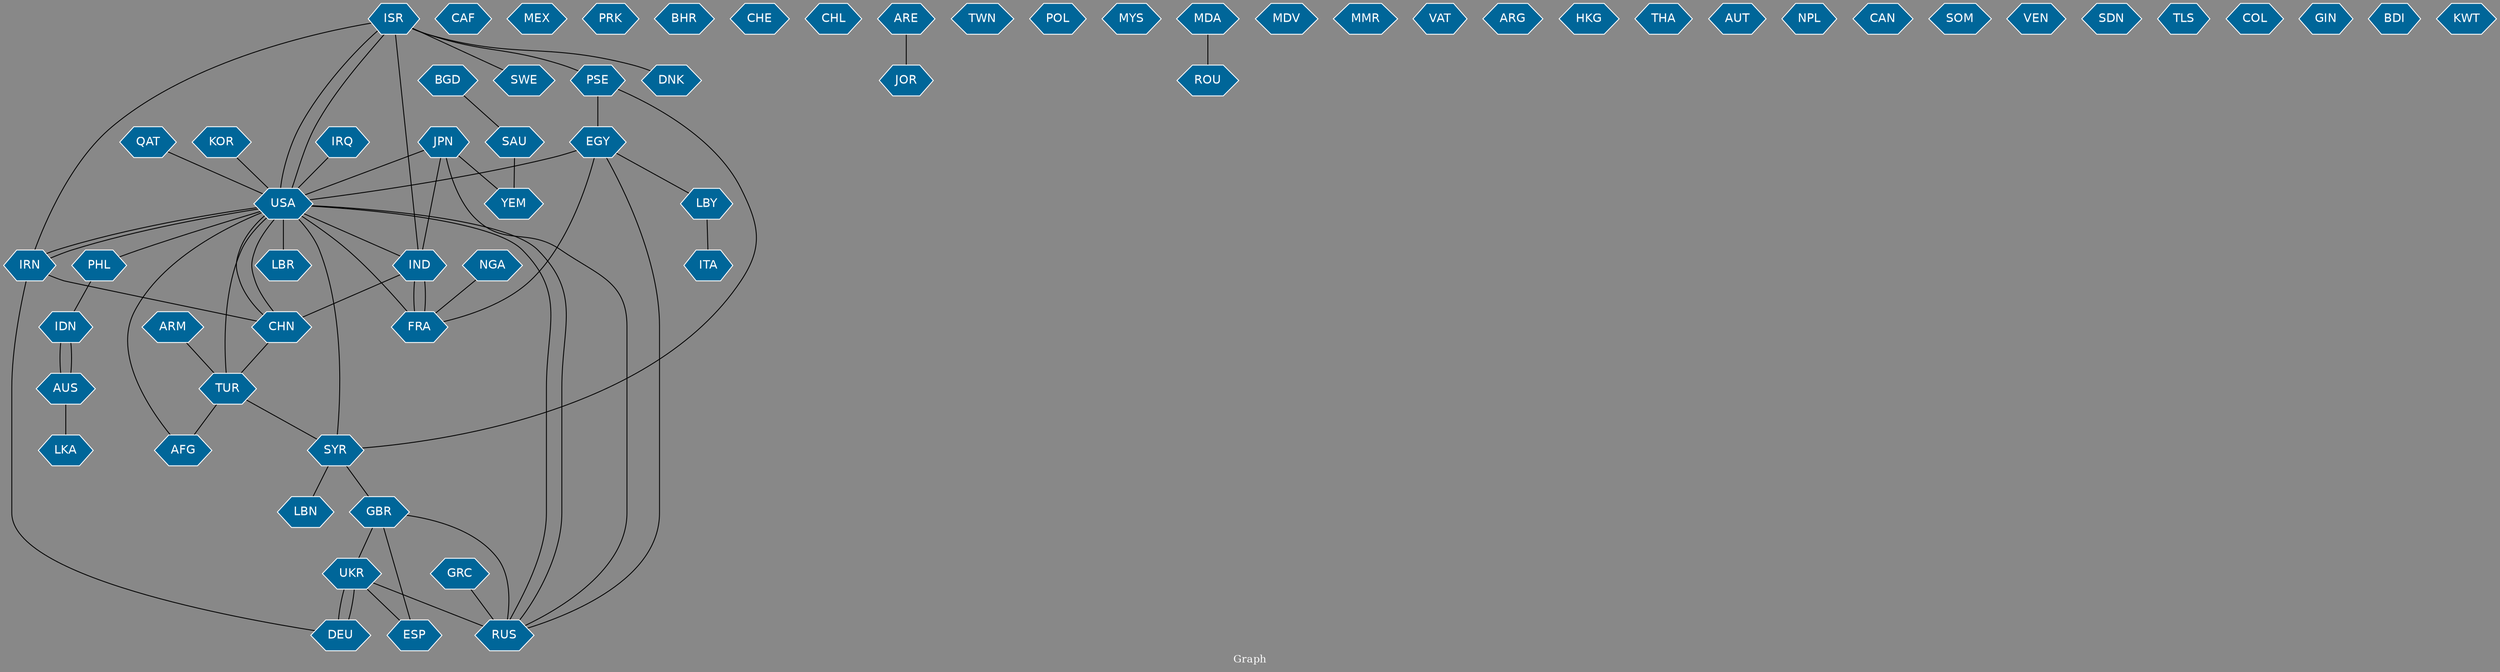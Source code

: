 // Countries together in item graph
graph {
	graph [bgcolor="#888888" fontcolor=white fontsize=12 label="Graph" outputorder=edgesfirst overlap=prism]
	node [color=white fillcolor="#006699" fontcolor=white fontname=Helvetica shape=hexagon style=filled]
	edge [arrowhead=open color=black fontcolor=white fontname=Courier fontsize=12]
		ISR [label=ISR]
		DNK [label=DNK]
		TUR [label=TUR]
		CAF [label=CAF]
		DEU [label=DEU]
		SYR [label=SYR]
		LBN [label=LBN]
		USA [label=USA]
		IRN [label=IRN]
		EGY [label=EGY]
		UKR [label=UKR]
		MEX [label=MEX]
		PSE [label=PSE]
		PRK [label=PRK]
		BHR [label=BHR]
		IND [label=IND]
		JPN [label=JPN]
		YEM [label=YEM]
		RUS [label=RUS]
		GBR [label=GBR]
		IRQ [label=IRQ]
		FRA [label=FRA]
		CHE [label=CHE]
		ITA [label=ITA]
		CHL [label=CHL]
		AUS [label=AUS]
		ARM [label=ARM]
		SWE [label=SWE]
		ARE [label=ARE]
		LKA [label=LKA]
		JOR [label=JOR]
		TWN [label=TWN]
		ESP [label=ESP]
		IDN [label=IDN]
		GRC [label=GRC]
		POL [label=POL]
		CHN [label=CHN]
		MYS [label=MYS]
		QAT [label=QAT]
		MDA [label=MDA]
		ROU [label=ROU]
		SAU [label=SAU]
		PHL [label=PHL]
		MDV [label=MDV]
		KOR [label=KOR]
		MMR [label=MMR]
		VAT [label=VAT]
		ARG [label=ARG]
		HKG [label=HKG]
		AFG [label=AFG]
		LBY [label=LBY]
		BGD [label=BGD]
		LBR [label=LBR]
		NGA [label=NGA]
		THA [label=THA]
		AUT [label=AUT]
		NPL [label=NPL]
		CAN [label=CAN]
		SOM [label=SOM]
		VEN [label=VEN]
		SDN [label=SDN]
		TLS [label=TLS]
		COL [label=COL]
		GIN [label=GIN]
		BDI [label=BDI]
		KWT [label=KWT]
			GRC -- RUS [weight=1]
			USA -- ISR [weight=1]
			ISR -- DNK [weight=1]
			DEU -- UKR [weight=1]
			TUR -- SYR [weight=1]
			ISR -- PSE [weight=2]
			UKR -- RUS [weight=4]
			JPN -- USA [weight=1]
			KOR -- USA [weight=1]
			CHN -- USA [weight=1]
			USA -- LBR [weight=1]
			QAT -- USA [weight=1]
			EGY -- RUS [weight=1]
			SAU -- YEM [weight=1]
			ISR -- IND [weight=1]
			IRQ -- USA [weight=1]
			UKR -- DEU [weight=2]
			CHN -- TUR [weight=1]
			TUR -- AFG [weight=1]
			PSE -- EGY [weight=1]
			ARM -- TUR [weight=1]
			IRN -- CHN [weight=1]
			JPN -- YEM [weight=1]
			USA -- IND [weight=1]
			FRA -- IND [weight=1]
			USA -- SYR [weight=1]
			PSE -- SYR [weight=1]
			NGA -- FRA [weight=1]
			AFG -- USA [weight=1]
			GBR -- UKR [weight=2]
			EGY -- USA [weight=1]
			USA -- PHL [weight=1]
			IRN -- DEU [weight=1]
			AUS -- LKA [weight=1]
			RUS -- USA [weight=1]
			EGY -- FRA [weight=1]
			ISR -- IRN [weight=2]
			SYR -- LBN [weight=1]
			IND -- CHN [weight=2]
			USA -- RUS [weight=1]
			USA -- FRA [weight=2]
			LBY -- ITA [weight=1]
			IRN -- USA [weight=1]
			JPN -- RUS [weight=1]
			ISR -- USA [weight=1]
			BGD -- SAU [weight=1]
			USA -- CHN [weight=1]
			ARE -- JOR [weight=1]
			GBR -- RUS [weight=1]
			EGY -- LBY [weight=1]
			TUR -- USA [weight=1]
			JPN -- IND [weight=1]
			GBR -- ESP [weight=1]
			SYR -- GBR [weight=1]
			MDA -- ROU [weight=1]
			AUS -- IDN [weight=2]
			UKR -- ESP [weight=1]
			PHL -- IDN [weight=1]
			IND -- FRA [weight=2]
			USA -- IRN [weight=1]
			IDN -- AUS [weight=4]
			ISR -- SWE [weight=1]
}
